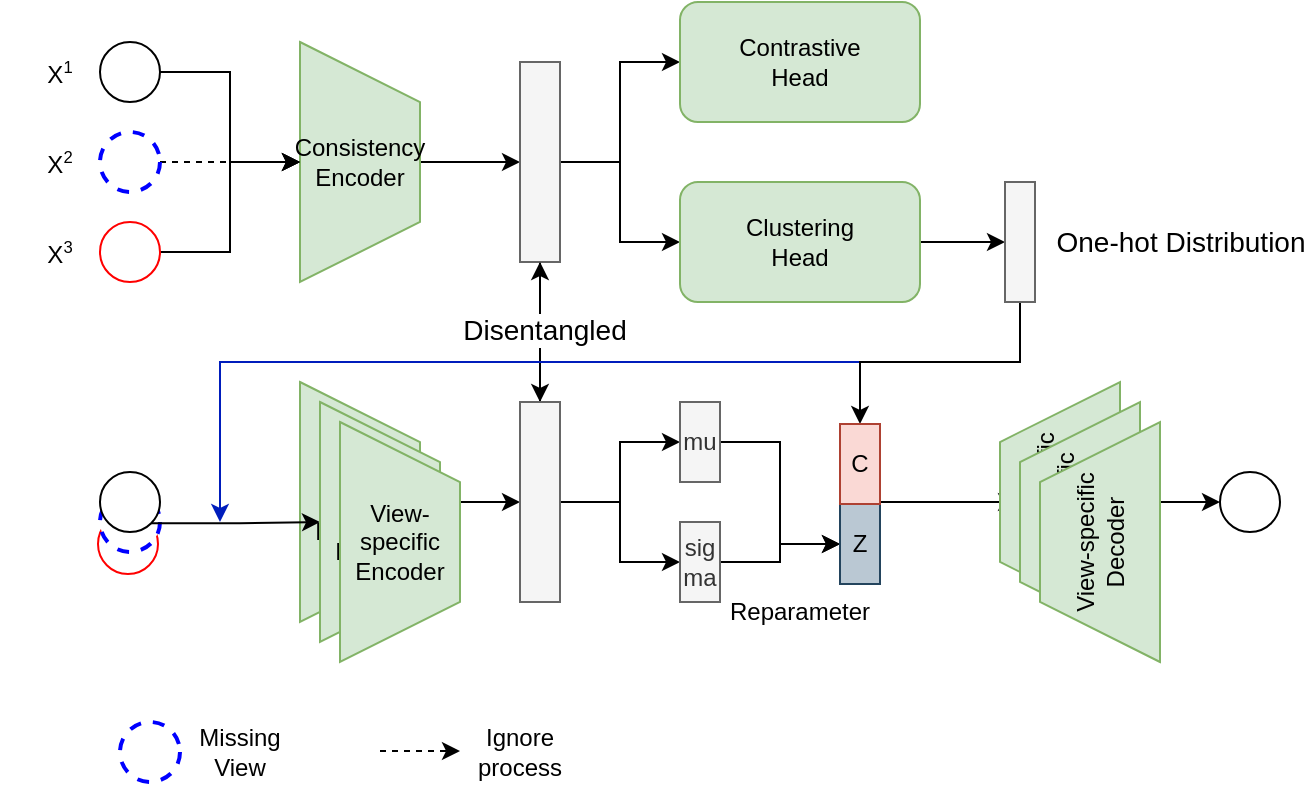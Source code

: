 <mxfile version="21.0.2" type="github">
  <diagram id="ai7Lo1Sau0IDjWJQkmP9" name="Page-1">
    <mxGraphModel dx="2024" dy="658" grid="1" gridSize="10" guides="1" tooltips="1" connect="1" arrows="1" fold="1" page="1" pageScale="1" pageWidth="850" pageHeight="1100" math="0" shadow="0">
      <root>
        <mxCell id="0" />
        <mxCell id="1" parent="0" />
        <mxCell id="_bm8M7ZN4UZ2x1WnYVeR-11" style="edgeStyle=orthogonalEdgeStyle;rounded=0;orthogonalLoop=1;jettySize=auto;html=1;exitX=0.5;exitY=0;exitDx=0;exitDy=0;" edge="1" parent="1" source="_bm8M7ZN4UZ2x1WnYVeR-1" target="_bm8M7ZN4UZ2x1WnYVeR-10">
          <mxGeometry relative="1" as="geometry" />
        </mxCell>
        <mxCell id="_bm8M7ZN4UZ2x1WnYVeR-1" value="Consistency&lt;br&gt;Encoder" style="shape=trapezoid;perimeter=trapezoidPerimeter;whiteSpace=wrap;html=1;fixedSize=1;rotation=90;size=30;fillColor=#d5e8d4;strokeColor=#82b366;horizontal=0;" vertex="1" parent="1">
          <mxGeometry x="110" y="140" width="120" height="60" as="geometry" />
        </mxCell>
        <mxCell id="_bm8M7ZN4UZ2x1WnYVeR-8" style="edgeStyle=orthogonalEdgeStyle;rounded=0;orthogonalLoop=1;jettySize=auto;html=1;exitX=1;exitY=0.5;exitDx=0;exitDy=0;" edge="1" parent="1" source="_bm8M7ZN4UZ2x1WnYVeR-2" target="_bm8M7ZN4UZ2x1WnYVeR-1">
          <mxGeometry relative="1" as="geometry" />
        </mxCell>
        <mxCell id="_bm8M7ZN4UZ2x1WnYVeR-2" value="" style="ellipse;whiteSpace=wrap;html=1;aspect=fixed;" vertex="1" parent="1">
          <mxGeometry x="40" y="110" width="30" height="30" as="geometry" />
        </mxCell>
        <mxCell id="_bm8M7ZN4UZ2x1WnYVeR-7" style="edgeStyle=orthogonalEdgeStyle;rounded=0;orthogonalLoop=1;jettySize=auto;html=1;exitX=1;exitY=0.5;exitDx=0;exitDy=0;dashed=1;" edge="1" parent="1" source="_bm8M7ZN4UZ2x1WnYVeR-3" target="_bm8M7ZN4UZ2x1WnYVeR-1">
          <mxGeometry relative="1" as="geometry" />
        </mxCell>
        <mxCell id="_bm8M7ZN4UZ2x1WnYVeR-3" value="" style="ellipse;whiteSpace=wrap;html=1;aspect=fixed;dashed=1;strokeWidth=2;strokeColor=#0000FF;" vertex="1" parent="1">
          <mxGeometry x="40" y="155" width="30" height="30" as="geometry" />
        </mxCell>
        <mxCell id="_bm8M7ZN4UZ2x1WnYVeR-9" style="edgeStyle=orthogonalEdgeStyle;rounded=0;orthogonalLoop=1;jettySize=auto;html=1;exitX=1;exitY=0.5;exitDx=0;exitDy=0;" edge="1" parent="1" source="_bm8M7ZN4UZ2x1WnYVeR-4" target="_bm8M7ZN4UZ2x1WnYVeR-1">
          <mxGeometry relative="1" as="geometry" />
        </mxCell>
        <mxCell id="_bm8M7ZN4UZ2x1WnYVeR-4" value="" style="ellipse;whiteSpace=wrap;html=1;aspect=fixed;strokeColor=#FF0000;" vertex="1" parent="1">
          <mxGeometry x="40" y="200" width="30" height="30" as="geometry" />
        </mxCell>
        <mxCell id="_bm8M7ZN4UZ2x1WnYVeR-13" style="edgeStyle=orthogonalEdgeStyle;rounded=0;orthogonalLoop=1;jettySize=auto;html=1;exitX=0.5;exitY=0;exitDx=0;exitDy=0;" edge="1" parent="1" source="_bm8M7ZN4UZ2x1WnYVeR-10" target="_bm8M7ZN4UZ2x1WnYVeR-12">
          <mxGeometry relative="1" as="geometry" />
        </mxCell>
        <mxCell id="_bm8M7ZN4UZ2x1WnYVeR-15" style="edgeStyle=orthogonalEdgeStyle;rounded=0;orthogonalLoop=1;jettySize=auto;html=1;exitX=0.5;exitY=0;exitDx=0;exitDy=0;" edge="1" parent="1" source="_bm8M7ZN4UZ2x1WnYVeR-10" target="_bm8M7ZN4UZ2x1WnYVeR-14">
          <mxGeometry relative="1" as="geometry" />
        </mxCell>
        <mxCell id="_bm8M7ZN4UZ2x1WnYVeR-37" style="rounded=0;orthogonalLoop=1;jettySize=auto;html=1;exitX=1;exitY=0.5;exitDx=0;exitDy=0;edgeStyle=orthogonalEdgeStyle;" edge="1" parent="1" source="_bm8M7ZN4UZ2x1WnYVeR-10" target="_bm8M7ZN4UZ2x1WnYVeR-31">
          <mxGeometry relative="1" as="geometry" />
        </mxCell>
        <mxCell id="_bm8M7ZN4UZ2x1WnYVeR-10" value="" style="rounded=0;whiteSpace=wrap;html=1;rotation=90;fillColor=#f5f5f5;fontColor=#333333;strokeColor=#666666;" vertex="1" parent="1">
          <mxGeometry x="210" y="160" width="100" height="20" as="geometry" />
        </mxCell>
        <mxCell id="_bm8M7ZN4UZ2x1WnYVeR-12" value="Contrastive &lt;br&gt;Head" style="rounded=1;whiteSpace=wrap;html=1;fillColor=#d5e8d4;strokeColor=#82b366;" vertex="1" parent="1">
          <mxGeometry x="330" y="90" width="120" height="60" as="geometry" />
        </mxCell>
        <mxCell id="_bm8M7ZN4UZ2x1WnYVeR-43" style="edgeStyle=orthogonalEdgeStyle;rounded=0;orthogonalLoop=1;jettySize=auto;html=1;exitX=1;exitY=0.5;exitDx=0;exitDy=0;entryX=0.5;entryY=1;entryDx=0;entryDy=0;" edge="1" parent="1" source="_bm8M7ZN4UZ2x1WnYVeR-14" target="_bm8M7ZN4UZ2x1WnYVeR-42">
          <mxGeometry relative="1" as="geometry" />
        </mxCell>
        <mxCell id="_bm8M7ZN4UZ2x1WnYVeR-14" value="Clustering&lt;br&gt;Head" style="rounded=1;whiteSpace=wrap;html=1;fillColor=#d5e8d4;strokeColor=#82b366;horizontal=1;" vertex="1" parent="1">
          <mxGeometry x="330" y="180" width="120" height="60" as="geometry" />
        </mxCell>
        <mxCell id="_bm8M7ZN4UZ2x1WnYVeR-32" style="edgeStyle=orthogonalEdgeStyle;rounded=0;orthogonalLoop=1;jettySize=auto;html=1;exitX=0.5;exitY=0;exitDx=0;exitDy=0;" edge="1" parent="1" source="_bm8M7ZN4UZ2x1WnYVeR-16" target="_bm8M7ZN4UZ2x1WnYVeR-31">
          <mxGeometry relative="1" as="geometry" />
        </mxCell>
        <mxCell id="_bm8M7ZN4UZ2x1WnYVeR-16" value="View-specific&lt;br&gt;Encoder" style="shape=trapezoid;perimeter=trapezoidPerimeter;whiteSpace=wrap;html=1;fixedSize=1;rotation=90;size=30;fillColor=#d5e8d4;strokeColor=#82b366;horizontal=0;" vertex="1" parent="1">
          <mxGeometry x="110" y="310" width="120" height="60" as="geometry" />
        </mxCell>
        <mxCell id="_bm8M7ZN4UZ2x1WnYVeR-22" value="" style="ellipse;whiteSpace=wrap;html=1;aspect=fixed;strokeColor=#FF0000;" vertex="1" parent="1">
          <mxGeometry x="39" y="346" width="30" height="30" as="geometry" />
        </mxCell>
        <mxCell id="_bm8M7ZN4UZ2x1WnYVeR-20" value="" style="ellipse;whiteSpace=wrap;html=1;aspect=fixed;dashed=1;strokeWidth=2;strokeColor=#0000FF;" vertex="1" parent="1">
          <mxGeometry x="40" y="335" width="30" height="30" as="geometry" />
        </mxCell>
        <mxCell id="_bm8M7ZN4UZ2x1WnYVeR-77" style="edgeStyle=orthogonalEdgeStyle;rounded=0;orthogonalLoop=1;jettySize=auto;html=1;exitX=1;exitY=1;exitDx=0;exitDy=0;entryX=0.5;entryY=1;entryDx=0;entryDy=0;" edge="1" parent="1" source="_bm8M7ZN4UZ2x1WnYVeR-21" target="_bm8M7ZN4UZ2x1WnYVeR-75">
          <mxGeometry relative="1" as="geometry" />
        </mxCell>
        <mxCell id="_bm8M7ZN4UZ2x1WnYVeR-21" value="" style="ellipse;whiteSpace=wrap;html=1;aspect=fixed;" vertex="1" parent="1">
          <mxGeometry x="40" y="325" width="30" height="30" as="geometry" />
        </mxCell>
        <mxCell id="_bm8M7ZN4UZ2x1WnYVeR-26" value="X&lt;span style=&quot;font-size: 10px;&quot;&gt;&lt;sup&gt;1&lt;/sup&gt;&lt;/span&gt;" style="text;html=1;strokeColor=none;fillColor=none;align=center;verticalAlign=middle;whiteSpace=wrap;rounded=0;" vertex="1" parent="1">
          <mxGeometry x="-10" y="110" width="60" height="30" as="geometry" />
        </mxCell>
        <mxCell id="_bm8M7ZN4UZ2x1WnYVeR-27" value="X&lt;span style=&quot;font-size: 10px;&quot;&gt;&lt;sup&gt;2&lt;/sup&gt;&lt;/span&gt;" style="text;html=1;strokeColor=none;fillColor=none;align=center;verticalAlign=middle;whiteSpace=wrap;rounded=0;" vertex="1" parent="1">
          <mxGeometry x="-10" y="155" width="60" height="30" as="geometry" />
        </mxCell>
        <mxCell id="_bm8M7ZN4UZ2x1WnYVeR-28" value="X&lt;span style=&quot;font-size: 10px;&quot;&gt;&lt;sup&gt;3&lt;/sup&gt;&lt;/span&gt;" style="text;html=1;strokeColor=none;fillColor=none;align=center;verticalAlign=middle;whiteSpace=wrap;rounded=0;" vertex="1" parent="1">
          <mxGeometry x="-10" y="200" width="60" height="30" as="geometry" />
        </mxCell>
        <mxCell id="_bm8M7ZN4UZ2x1WnYVeR-38" style="edgeStyle=orthogonalEdgeStyle;rounded=0;orthogonalLoop=1;jettySize=auto;html=1;exitX=0;exitY=0.5;exitDx=0;exitDy=0;entryX=1;entryY=0.5;entryDx=0;entryDy=0;" edge="1" parent="1" source="_bm8M7ZN4UZ2x1WnYVeR-31" target="_bm8M7ZN4UZ2x1WnYVeR-10">
          <mxGeometry relative="1" as="geometry" />
        </mxCell>
        <mxCell id="_bm8M7ZN4UZ2x1WnYVeR-39" value="&lt;font style=&quot;font-size: 14px;&quot;&gt;Disentangled&lt;/font&gt;" style="edgeLabel;html=1;align=center;verticalAlign=middle;resizable=0;points=[];" vertex="1" connectable="0" parent="_bm8M7ZN4UZ2x1WnYVeR-38">
          <mxGeometry x="0.029" y="-2" relative="1" as="geometry">
            <mxPoint as="offset" />
          </mxGeometry>
        </mxCell>
        <mxCell id="_bm8M7ZN4UZ2x1WnYVeR-51" style="edgeStyle=orthogonalEdgeStyle;rounded=0;orthogonalLoop=1;jettySize=auto;html=1;exitX=0.5;exitY=0;exitDx=0;exitDy=0;" edge="1" parent="1" source="_bm8M7ZN4UZ2x1WnYVeR-31" target="_bm8M7ZN4UZ2x1WnYVeR-45">
          <mxGeometry relative="1" as="geometry" />
        </mxCell>
        <mxCell id="_bm8M7ZN4UZ2x1WnYVeR-52" style="edgeStyle=orthogonalEdgeStyle;rounded=0;orthogonalLoop=1;jettySize=auto;html=1;exitX=0.5;exitY=0;exitDx=0;exitDy=0;" edge="1" parent="1" source="_bm8M7ZN4UZ2x1WnYVeR-31" target="_bm8M7ZN4UZ2x1WnYVeR-46">
          <mxGeometry relative="1" as="geometry" />
        </mxCell>
        <mxCell id="_bm8M7ZN4UZ2x1WnYVeR-31" value="" style="rounded=0;whiteSpace=wrap;html=1;rotation=90;fillColor=#f5f5f5;fontColor=#333333;strokeColor=#666666;" vertex="1" parent="1">
          <mxGeometry x="210" y="330" width="100" height="20" as="geometry" />
        </mxCell>
        <mxCell id="_bm8M7ZN4UZ2x1WnYVeR-50" style="edgeStyle=orthogonalEdgeStyle;rounded=0;orthogonalLoop=1;jettySize=auto;html=1;exitX=1;exitY=0.5;exitDx=0;exitDy=0;fillColor=#0050ef;strokeColor=#001DBC;" edge="1" parent="1" source="_bm8M7ZN4UZ2x1WnYVeR-42">
          <mxGeometry relative="1" as="geometry">
            <mxPoint x="100" y="350" as="targetPoint" />
            <Array as="points">
              <mxPoint x="500" y="270" />
              <mxPoint x="100" y="270" />
            </Array>
          </mxGeometry>
        </mxCell>
        <mxCell id="_bm8M7ZN4UZ2x1WnYVeR-65" style="edgeStyle=orthogonalEdgeStyle;rounded=0;orthogonalLoop=1;jettySize=auto;html=1;exitX=1;exitY=0.5;exitDx=0;exitDy=0;" edge="1" parent="1" source="_bm8M7ZN4UZ2x1WnYVeR-42" target="_bm8M7ZN4UZ2x1WnYVeR-64">
          <mxGeometry relative="1" as="geometry">
            <Array as="points">
              <mxPoint x="500" y="270" />
              <mxPoint x="420" y="270" />
            </Array>
          </mxGeometry>
        </mxCell>
        <mxCell id="_bm8M7ZN4UZ2x1WnYVeR-42" value="" style="rounded=0;whiteSpace=wrap;html=1;rotation=90;fillColor=#f5f5f5;fontColor=#333333;strokeColor=#666666;" vertex="1" parent="1">
          <mxGeometry x="470" y="202.5" width="60" height="15" as="geometry" />
        </mxCell>
        <mxCell id="_bm8M7ZN4UZ2x1WnYVeR-44" value="&lt;font style=&quot;font-size: 14px;&quot;&gt;One-hot Distribution&lt;/font&gt;" style="edgeLabel;html=1;align=center;verticalAlign=middle;resizable=0;points=[];" vertex="1" connectable="0" parent="1">
          <mxGeometry x="580" y="210" as="geometry" />
        </mxCell>
        <mxCell id="_bm8M7ZN4UZ2x1WnYVeR-71" style="edgeStyle=orthogonalEdgeStyle;rounded=0;orthogonalLoop=1;jettySize=auto;html=1;exitX=0.5;exitY=0;exitDx=0;exitDy=0;entryX=0.5;entryY=1;entryDx=0;entryDy=0;" edge="1" parent="1" source="_bm8M7ZN4UZ2x1WnYVeR-45" target="_bm8M7ZN4UZ2x1WnYVeR-59">
          <mxGeometry relative="1" as="geometry" />
        </mxCell>
        <mxCell id="_bm8M7ZN4UZ2x1WnYVeR-45" value="mu" style="rounded=0;whiteSpace=wrap;html=1;rotation=90;fillColor=#f5f5f5;fontColor=#333333;strokeColor=#666666;horizontal=0;" vertex="1" parent="1">
          <mxGeometry x="320" y="300" width="40" height="20" as="geometry" />
        </mxCell>
        <mxCell id="_bm8M7ZN4UZ2x1WnYVeR-69" style="edgeStyle=orthogonalEdgeStyle;rounded=0;orthogonalLoop=1;jettySize=auto;html=1;exitX=0.5;exitY=0;exitDx=0;exitDy=0;" edge="1" parent="1" source="_bm8M7ZN4UZ2x1WnYVeR-46" target="_bm8M7ZN4UZ2x1WnYVeR-59">
          <mxGeometry relative="1" as="geometry" />
        </mxCell>
        <mxCell id="_bm8M7ZN4UZ2x1WnYVeR-46" value="sig&lt;br&gt;ma" style="rounded=0;whiteSpace=wrap;html=1;rotation=90;fillColor=#f5f5f5;fontColor=#333333;strokeColor=#666666;horizontal=0;" vertex="1" parent="1">
          <mxGeometry x="320" y="360" width="40" height="20" as="geometry" />
        </mxCell>
        <mxCell id="_bm8M7ZN4UZ2x1WnYVeR-68" style="edgeStyle=orthogonalEdgeStyle;rounded=0;orthogonalLoop=1;jettySize=auto;html=1;exitX=0;exitY=0;exitDx=0;exitDy=0;entryX=0.583;entryY=-0.033;entryDx=0;entryDy=0;entryPerimeter=0;" edge="1" parent="1" source="_bm8M7ZN4UZ2x1WnYVeR-59" target="_bm8M7ZN4UZ2x1WnYVeR-78">
          <mxGeometry relative="1" as="geometry">
            <Array as="points">
              <mxPoint x="430" y="340" />
            </Array>
          </mxGeometry>
        </mxCell>
        <mxCell id="_bm8M7ZN4UZ2x1WnYVeR-59" value="Z" style="rounded=0;whiteSpace=wrap;html=1;rotation=90;fillColor=#bac8d3;strokeColor=#23445d;horizontal=0;" vertex="1" parent="1">
          <mxGeometry x="400" y="351" width="40" height="20" as="geometry" />
        </mxCell>
        <mxCell id="_bm8M7ZN4UZ2x1WnYVeR-64" value="C" style="rounded=0;whiteSpace=wrap;html=1;rotation=90;fillColor=#fad9d5;strokeColor=#ae4132;horizontal=0;" vertex="1" parent="1">
          <mxGeometry x="400" y="311" width="40" height="20" as="geometry" />
        </mxCell>
        <mxCell id="_bm8M7ZN4UZ2x1WnYVeR-73" style="edgeStyle=orthogonalEdgeStyle;rounded=0;orthogonalLoop=1;jettySize=auto;html=1;exitX=0.5;exitY=1;exitDx=0;exitDy=0;" edge="1" parent="1" source="_bm8M7ZN4UZ2x1WnYVeR-67" target="_bm8M7ZN4UZ2x1WnYVeR-72">
          <mxGeometry relative="1" as="geometry" />
        </mxCell>
        <mxCell id="_bm8M7ZN4UZ2x1WnYVeR-67" value="View-specific&lt;br&gt;Decoder" style="shape=trapezoid;perimeter=trapezoidPerimeter;whiteSpace=wrap;html=1;fixedSize=1;rotation=-90;size=30;fillColor=#d5e8d4;strokeColor=#82b366;horizontal=1;verticalAlign=middle;direction=east;" vertex="1" parent="1">
          <mxGeometry x="460" y="310" width="120" height="60" as="geometry" />
        </mxCell>
        <mxCell id="_bm8M7ZN4UZ2x1WnYVeR-72" value="" style="ellipse;whiteSpace=wrap;html=1;aspect=fixed;" vertex="1" parent="1">
          <mxGeometry x="600" y="325" width="30" height="30" as="geometry" />
        </mxCell>
        <mxCell id="_bm8M7ZN4UZ2x1WnYVeR-75" value="View-specific&lt;br&gt;Encoder" style="shape=trapezoid;perimeter=trapezoidPerimeter;whiteSpace=wrap;html=1;fixedSize=1;rotation=90;size=30;fillColor=#d5e8d4;strokeColor=#82b366;horizontal=0;" vertex="1" parent="1">
          <mxGeometry x="120" y="320" width="120" height="60" as="geometry" />
        </mxCell>
        <mxCell id="_bm8M7ZN4UZ2x1WnYVeR-76" value="View-specific&lt;br&gt;Encoder" style="shape=trapezoid;perimeter=trapezoidPerimeter;whiteSpace=wrap;html=1;fixedSize=1;rotation=90;size=30;fillColor=#d5e8d4;strokeColor=#82b366;horizontal=0;" vertex="1" parent="1">
          <mxGeometry x="130" y="330" width="120" height="60" as="geometry" />
        </mxCell>
        <mxCell id="_bm8M7ZN4UZ2x1WnYVeR-78" value="View-specific&lt;br&gt;Decoder" style="shape=trapezoid;perimeter=trapezoidPerimeter;whiteSpace=wrap;html=1;fixedSize=1;rotation=-90;size=30;fillColor=#d5e8d4;strokeColor=#82b366;horizontal=1;verticalAlign=middle;direction=east;" vertex="1" parent="1">
          <mxGeometry x="470" y="320" width="120" height="60" as="geometry" />
        </mxCell>
        <mxCell id="_bm8M7ZN4UZ2x1WnYVeR-79" value="View-specific&lt;br&gt;Decoder" style="shape=trapezoid;perimeter=trapezoidPerimeter;whiteSpace=wrap;html=1;fixedSize=1;rotation=-90;size=30;fillColor=#d5e8d4;strokeColor=#82b366;horizontal=1;verticalAlign=middle;direction=east;" vertex="1" parent="1">
          <mxGeometry x="480" y="330" width="120" height="60" as="geometry" />
        </mxCell>
        <mxCell id="_bm8M7ZN4UZ2x1WnYVeR-80" value="" style="ellipse;whiteSpace=wrap;html=1;aspect=fixed;dashed=1;strokeWidth=2;strokeColor=#0000FF;" vertex="1" parent="1">
          <mxGeometry x="50" y="450" width="30" height="30" as="geometry" />
        </mxCell>
        <mxCell id="_bm8M7ZN4UZ2x1WnYVeR-81" value="Missing View" style="text;html=1;strokeColor=none;fillColor=none;align=center;verticalAlign=middle;whiteSpace=wrap;rounded=0;" vertex="1" parent="1">
          <mxGeometry x="80" y="450" width="60" height="30" as="geometry" />
        </mxCell>
        <mxCell id="_bm8M7ZN4UZ2x1WnYVeR-84" value="" style="endArrow=classic;html=1;rounded=0;dashed=1;" edge="1" parent="1">
          <mxGeometry width="50" height="50" relative="1" as="geometry">
            <mxPoint x="180" y="464.5" as="sourcePoint" />
            <mxPoint x="220" y="464.5" as="targetPoint" />
          </mxGeometry>
        </mxCell>
        <mxCell id="_bm8M7ZN4UZ2x1WnYVeR-85" value="Ignore&lt;br&gt;process" style="text;html=1;strokeColor=none;fillColor=none;align=center;verticalAlign=middle;whiteSpace=wrap;rounded=0;" vertex="1" parent="1">
          <mxGeometry x="220" y="450" width="60" height="30" as="geometry" />
        </mxCell>
        <mxCell id="_bm8M7ZN4UZ2x1WnYVeR-86" value="Reparameter" style="text;html=1;strokeColor=none;fillColor=none;align=center;verticalAlign=middle;whiteSpace=wrap;rounded=0;" vertex="1" parent="1">
          <mxGeometry x="360" y="380" width="60" height="30" as="geometry" />
        </mxCell>
      </root>
    </mxGraphModel>
  </diagram>
</mxfile>
